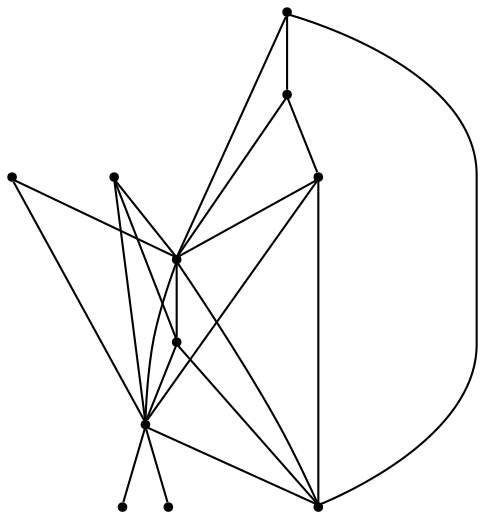 graph {
  node [shape=point,comment="{\"directed\":false,\"doi\":\"10.1007/978-3-642-36763-2_34\",\"figure\":\"2 (1)\"}"]

  v0 [pos="1366.1723914950685,890.1302085149376"]
  v1 [pos="1326.2185838835805,611.8597293365696"]
  v2 [pos="1314.8021195804577,871.7479891596024"]
  v3 [pos="1274.210288918792,855.2703783352308"]
  v4 [pos="1222.8398897558664,618.1982502489116"]
  v5 [pos="1224.7413613232393,836.8881589798956"]
  v6 [pos="1220.9343462424213,717.7226940540074"]
  v7 [pos="1191.1254105247172,805.8329674762246"]
  v8 [pos="1146.097067369144,862.2422426292635"]
  v9 [pos="1120.0908202895562,609.9510511292576"]
  v10 [pos="1082.6721808529176,885.0626983970969"]

  v10 -- v4 [id="-2",pos="1082.6721808529176,885.0626983970969 1083.8854935340994,874.6516237481862 1083.8854935340994,874.6516237481862 1083.8854935340994,874.6516237481862 1085.5115997483442,864.6332887640514 1088.7639394251485,844.6092093569839 1099.3716134396932,814.2375327137339 1109.9750882598512,783.8742497779521 1127.93389741775,743.1675664597218 1149.4243563033385,708.7702804324666 1170.9190143833139,674.3771912589455 1195.9495213853659,646.2975690527477 1208.462738913356,632.2536246846076 1220.975956441346,618.2138135815088 1208.462738913356,632.2536246846076 1208.462738913356,632.2536246846076 1222.8398897558664,618.1982502489116 1222.8398897558664,618.1982502489116 1222.8398897558664,618.1982502489116"]
  v10 -- v8 [id="-3",pos="1082.6721808529176,885.0626983970969 1088.5763754092006,884.2115478449108 1088.5763754092006,884.2115478449108 1088.5763754092006,884.2115478449108 1093.5258258598824,883.1238632521579 1103.4245995129313,880.9443608016109 1113.4610558425443,877.2478864922674 1123.5057833126164,873.5472789178829 1133.6839942648655,868.3214329546196 1138.775072089869,865.7085099729879 1146.097067369144,862.2422426292635 1146.097067369144,862.2422426292635 1146.097067369144,862.2422426292635"]
  v8 -- v2 [id="-4",pos="1146.097067369144,862.2422426292635 1153.8109874578622,866.3711041534314 1153.8109874578622,866.3711041534314 1153.8109874578622,866.3711041534314 1163.8515157335473,870.2925552583994 1183.9285003388454,878.1271909382533 1202.5920106638532,883.2404849150113 1221.2595929349332,888.3579757455035 1238.5095017313358,890.7542520502857 1256.8935747571434,888.5746860110459 1275.2735758368785,886.399380414233 1294.7918130920907,879.652429327132 1304.5446329281165,876.276887151061 1314.3016519585292,872.9054782400311 1304.5446329281165,876.276887151061 1304.5446329281165,876.276887151061 1314.8021195804577,871.7479891596024 1314.8021195804577,871.7479891596024 1314.8021195804577,871.7479891596024"]
  v6 -- v4 [id="-6",pos="1220.9343462424213,717.7226940540074 1219.9126695232594,704.8572230349668 1219.9126695232594,704.8572230349668 1219.9126695232594,704.8572230349668 1219.7000375893049,694.1887572542048 1219.2747737213963,672.8519528700667 1219.5582829666687,656.5284810373838 1219.841792211941,640.2008123509668 1220.8342018187097,628.8822793622708 1221.3303429979364,623.2230128679226 1221.4841146332974,621.4544920884389 1221.5417789965577,620.7912967961325 1222.8398897558664,618.1982502489116"]
  v6 -- v8 [id="-7",pos="1220.9343462424213,717.7226940540074 1214.909138538807,723.5643806112296 1214.909138538807,723.5643806112296 1214.909138538807,723.5643806112296 1209.6554373675476,729.8779111672459 1199.1477805283996,742.5049722792783 1190.1412720584076,755.8821892019338 1181.1348908367304,769.2593425358963 1173.6294034875796,783.3866516804817 1166.3742135735506,801.0145819601529 1159.1188964112068,818.6465819161722 1152.1138766839845,839.775069742236 1148.799058084636,850.4643290255897 1145.4841122369728,861.1535883089433 1145.855295571111,861.4036190495866 1146.097067369144,862.2422426292635"]
  v4 -- v3 [id="-8",pos="1222.8398897558664,618.1982502489116 1229.5988112423538,637.7003777671474 1229.5988112423538,637.7003777671474 1229.5988112423538,637.7003777671474 1236.5288817121857,658.4912732223884 1250.384696209148,700.0647340140952 1259.153504827179,739.5753776068013 1267.9181142508232,779.0860211995075 1271.5958450438509,816.5295871507861 1273.4305112459779,835.2493352882512 1274.210288918792,855.2703783352308 1274.210288918792,855.2703783352308 1274.210288918792,855.2703783352308"]
  v2 -- v4 [id="-9",pos="1314.8021195804577,871.7479891596024 1309.06856501426,841.2419972996881 1309.06856501426,841.2419972996881 1309.06856501426,841.2419972996881 1302.543016937032,810.8870444826815 1289.4920480308904,750.1812721137095 1274.1475554996182,708.0619023931057 1258.8031902166606,665.9424690838091 1241.1613566108147,642.4053051578395 1232.3424121567705,630.6408882542423 1223.523594951041,618.872274496911 1232.3424121567705,630.6408882542423 1232.3424121567705,630.6408882542423 1222.8398897558664,618.1982502489116 1222.8398897558664,618.1982502489116 1222.8398897558664,618.1982502489116"]
  v0 -- v4 [id="-11",pos="1366.1723914950685,890.1302085149376 1363.3285189086255,875.8018796147929 1363.3285189086255,875.8018796147929 1363.3285189086255,875.8018796147929 1360.3180782781692,861.620329315129 1354.2928705745546,833.2573558931869 1340.887387863508,796.4346699397825 1327.485977098533,759.6036538676029 1306.6960201856668,714.3170585290023 1285.7643086501644,682.982776252014 1264.832469866347,651.6526908287598 1243.7548045138215,634.2873182622413 1233.2139358645225,625.6025653464615 1222.6771391612956,616.9178124306817 1233.2139358645225,625.6025653464615 1233.2139358645225,625.6025653464615 1222.8398897558664,618.1982502489116 1222.8398897558664,618.1982502489116 1222.8398897558664,618.1982502489116"]
  v0 -- v8 [id="-17",pos="1366.1723914950685,890.1302085149376 1361.2730768804,892.6337430475379 1356.4237708534297,894.6299192963364 1346.0662670256916,898.0471756549766 1335.7129623923404,901.4643684249239 1319.8515872065364,906.306838158447 1300.5375834965048,908.728104819555 1281.2237070347878,911.14930789197 1258.4614012432305,911.14930789197 1241.1072760770442,909.7240945170872 1223.7531509108578,908.3030144072455 1211.8111510677995,905.4525240687869 1196.6043412130914,897.4762127810609 1181.3975313583833,889.499901493335 1162.9259114920249,876.3977692563415 1153.6859023644588,869.8467349321912 1146.097067369144,862.2422426292635 1146.097067369144,862.2422426292635 1146.097067369144,862.2422426292635"]
  v0 -- v2 [id="-19",pos="1366.1723914950685,890.1302085149376 1356.8655770022565,888.7913962765882 1348.517960306062,887.049447622167 1340.2494920616448,884.0031041094506 1331.9768246228405,880.9567605967343 1323.7751617436693,876.6018889606815 1319.6763662771198,874.4265197751757 1318.3941804455771,873.7454252593798 1317.9133607587487,873.4900148159563 1314.8021195804577,871.7479891596024"]
  v4 -- v9 [id="-21",pos="1222.8398897558664,618.1982502489116 1216.1183792739166,618.7513923916306 1216.1183792739166,618.7513923916306 1216.1183792739166,618.7513923916306 1209.0632237106813,618.8514174056264 1194.9488406381383,619.0556642873524 1177.995038670169,617.5220321910055 1161.0327110651108,615.9884636833515 1141.2309645646262,612.7170797863175 1131.3237925228036,611.0793529996264 1120.0908202895562,609.9510511292576 1120.0908202895562,609.9510511292576 1120.0908202895562,609.9510511292576"]
  v7 -- v8 [id="-23",pos="1191.1254105247172,805.8329674762246 1186.6346902487244,811.7121077735887 1179.671280720427,819.0133614970549 1172.1534502847448,828.556498178843 1164.6354926007484,838.0955651842828 1156.5629867610526,849.8724454716964 1152.5225982709753,855.7650824691373 1146.097067369144,862.2422426292635 1146.097067369144,862.2422426292635 1146.097067369144,862.2422426292635"]
  v7 -- v6 [id="-26",pos="1191.1254105247172,805.8329674762246 1192.6202998673912,801.8121093598702 1192.8289473384898,801.0683303028611 1193.3853405947527,799.0849194841704 1195.1657990147944,792.7339351880121 1198.7267158548777,780.0403603031634 1203.4426656479855,765.8087021134621 1208.1542889983916,751.5732286021843 1214.0252717445237,735.7996717860536 1216.9606358692752,727.9151825709341 1220.9343462424213,717.7226940540074 1220.9343462424213,717.7226940540074 1220.9343462424213,717.7226940540074"]
  v5 -- v7 [id="-29",pos="1224.7413613232393,836.8881589798956 1217.586188584607,831.2068749006169 1210.9480257488215,826.1060443076751 1205.4606966716733,821.0095377458534 1199.977566788912,815.9168465056083 1195.6494698591755,810.8160159126666 1191.1254105247172,805.8329674762246"]
  v5 -- v8 [id="-39",pos="1224.7413613232393,836.8881589798956 1224.791242662623,836.399527566165 1224.541072475816,836.2745121958434 1216.5395711957533,839.4000236312711 1208.5337434729888,842.5255350666988 1192.7681862681945,848.9015733078759 1180.134082841188,853.1522230761985 1167.4999794141816,857.4029364332142 1157.9931305705759,859.5282613173756 1152.9227942208774,860.5909555538028 1147.860856259953,861.6536497902299 1147.2354307929356,861.6536497902299 1146.097067369144,862.2422426292635"]
  v8 -- v4 [id="-43",pos="1146.097067369144,862.2422426292635 1145.8802362408028,846.9846285704815 1145.8802362408028,846.9846285704815 1145.8802362408028,846.9846285704815 1147.7731821710872,831.4862200287059 1151.5593285282855,800.4894665338475 1159.0604894347346,769.930330423808 1166.5659767838852,739.3669974600342 1177.7864786822868,709.2454151461204 1188.7944758950484,684.141298648703 1199.8023458594955,659.0413790050195 1210.6019103326898,638.9589251778324 1216.0015653209723,628.9155998373717 1222.8398897558664,618.1982502489116 1222.8398897558664,618.1982502489116 1222.8398897558664,618.1982502489116"]
  v6 -- v3 [id="-45",pos="1220.9343462424213,717.7226940540074 1220.2880520517845,717.7509115365001 1221.1636477056084,717.8759269068217 1225.4792743004994,724.6270748476568 1229.799100089777,731.3781591997989 1237.55463037742,744.7553761224543 1244.3094799178352,759.8203005444524 1251.0644567065654,774.8852885551433 1256.8186254997531,791.642180918911 1261.2592099397325,806.3904336500636 1265.699921628027,821.1470164999915 1268.8271762114275,833.8990929823457 1270.7660587833384,841.7128715709149 1272.7050686035639,849.5266501594842 1273.4555791639843,852.4021308542685 1274.210288918792,855.2703783352308"]
  v5 -- v3 [id="-46",pos="1224.7413613232393,836.8881589798956 1229.1736746227598,839.2750082609493 1233.3016099533882,842.0254099967191 1238.6763242719787,844.5258445805384 1244.0552377849563,847.0262791643578 1250.6892014263549,849.2766194188408 1256.756019328894,851.0268981920372 1262.822837231433,852.7771769652336 1268.322636643427,854.0273942571432 1274.210288918792,855.2703783352308"]
  v8 -- v3 [id="-48",pos="1146.097067369144,862.2422426292635 1155.82901848155,863.4830964861377 1155.82901848155,863.4830964861377 1155.82901848155,863.4830964861377 1167.1747327216697,865.1458772178474 1189.861962007522,868.4672418275329 1211.6734683912355,867.4296015361244 1233.484974774949,866.391897656023 1254.4292838936121,860.9910556097865 1264.8994024799078,858.2905709979754 1268.1712747730269,857.4466894282509 1269.3982268829463,857.1302338396042 1274.210288918792,855.2703783352308"]
  v4 -- v1 [id="-54",pos="1222.8398897558664,618.1982502489116 1232.4300862456362,617.3429028429912 1241.76184140814,617.1303258424899 1259.0117502045427,616.0385079846959 1276.2658581953324,614.950823391943 1301.4339206256338,612.9921644719795 1314.018015464942,612.0128350119978 1326.2185838835805,611.8597293365696 1326.2185838835805,611.8597293365696 1326.2185838835805,611.8597293365696"]
  v3 -- v2 [id="-62",pos="1274.210288918792,855.2703783352308 1279.8893812062747,859.1115646125344 1285.8728514626496,863.1955484166592 1292.6068322794454,865.9584771249383 1299.3409403445557,868.7214694219103 1306.821232527385,870.1633430343437 1314.8021195804577,871.7479891596024"]
}